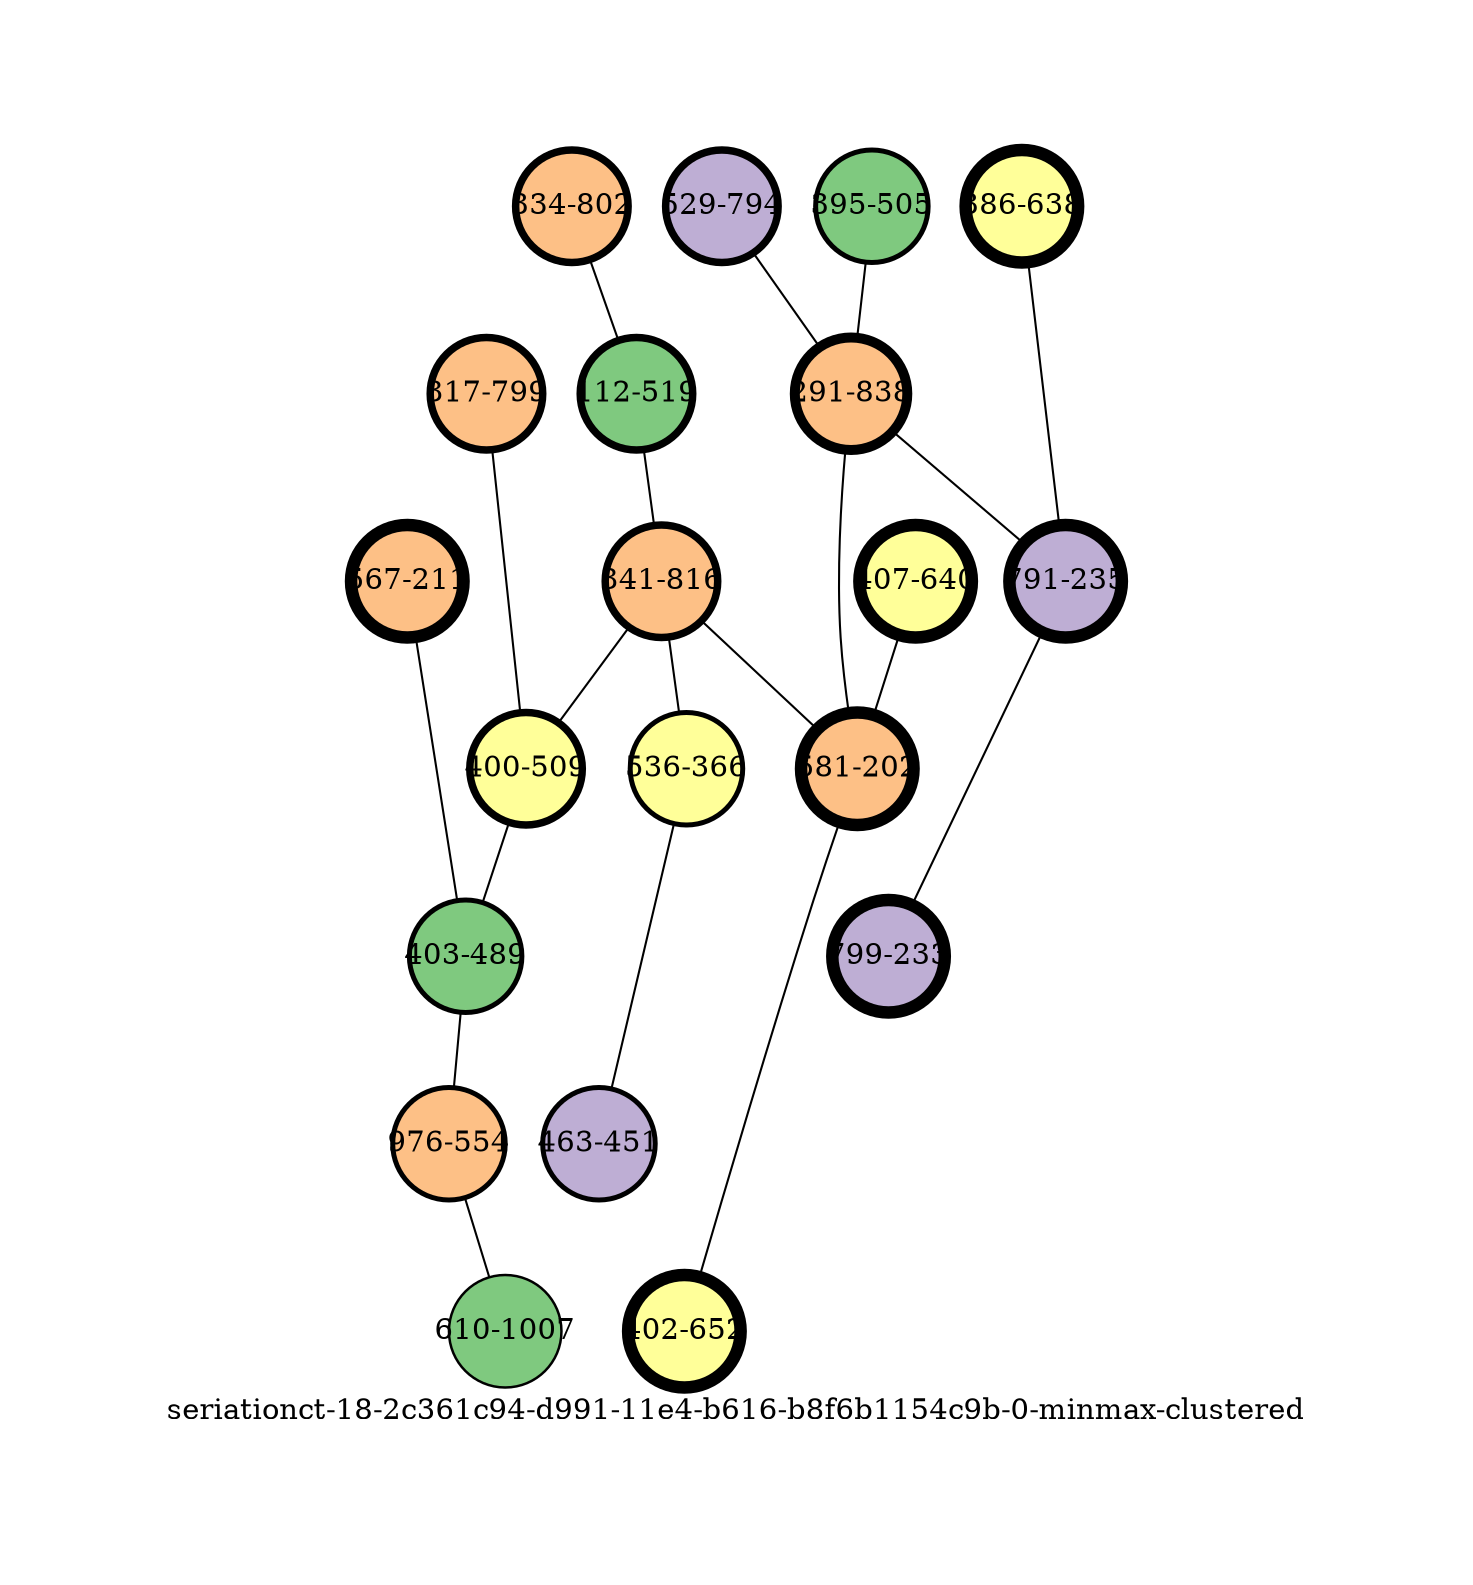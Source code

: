 strict graph "seriationct-18-2c361c94-d991-11e4-b616-b8f6b1154c9b-0-minmax-clustered" {
labelloc=b;
ratio=auto;
pad="1.0";
label="seriationct-18-2c361c94-d991-11e4-b616-b8f6b1154c9b-0-minmax-clustered";
node [width="0.75", style=filled, fixedsize=true, height="0.75", shape=circle, label=""];
0 [xCoordinate="799.0", appears_in_slice=3, yCoordinate="317.0", colorscheme=accent5, short_label="317-799", label="317-799", cluster_id=2, fillcolor=3, size="500.0", id=0, penwidth="3.6"];
1 [xCoordinate="794.0", appears_in_slice=3, yCoordinate="529.0", colorscheme=accent5, short_label="529-794", label="529-794", cluster_id=1, fillcolor=2, size="500.0", id=1, penwidth="3.6"];
2 [xCoordinate="802.0", appears_in_slice=3, yCoordinate="334.0", colorscheme=accent5, short_label="334-802", label="334-802", cluster_id=2, fillcolor=3, size="500.0", id=3, penwidth="3.6"];
3 [xCoordinate="505.0", appears_in_slice=2, yCoordinate="395.0", colorscheme=accent5, short_label="395-505", label="395-505", cluster_id=0, fillcolor=1, size="500.0", id=4, penwidth="2.4"];
4 [xCoordinate="519.0", appears_in_slice=3, yCoordinate="112.0", colorscheme=accent5, short_label="112-519", label="112-519", cluster_id=0, fillcolor=1, size="500.0", id=5, penwidth="3.6"];
5 [xCoordinate="211.0", appears_in_slice=5, yCoordinate="567.0", colorscheme=accent5, short_label="567-211", label="567-211", cluster_id=2, fillcolor=3, size="500.0", id=6, penwidth="6.0"];
6 [xCoordinate="838.0", appears_in_slice=4, yCoordinate="291.0", colorscheme=accent5, short_label="291-838", label="291-838", cluster_id=2, fillcolor=3, size="500.0", id=7, penwidth="4.8"];
7 [xCoordinate="640.0", appears_in_slice=5, yCoordinate="407.0", colorscheme=accent5, short_label="407-640", label="407-640", cluster_id=3, fillcolor=4, size="500.0", id=19, penwidth="6.0"];
8 [xCoordinate="816.0", appears_in_slice=3, yCoordinate="341.0", colorscheme=accent5, short_label="341-816", label="341-816", cluster_id=2, fillcolor=3, size="500.0", id=8, penwidth="3.6"];
9 [xCoordinate="366.0", appears_in_slice=2, yCoordinate="536.0", colorscheme=accent5, short_label="536-366", label="536-366", cluster_id=3, fillcolor=4, size="500.0", id=9, penwidth="2.4"];
10 [xCoordinate="202.0", appears_in_slice=5, yCoordinate="581.0", colorscheme=accent5, short_label="581-202", label="581-202", cluster_id=2, fillcolor=3, size="500.0", id=10, penwidth="6.0"];
11 [xCoordinate="638.0", appears_in_slice=5, yCoordinate="386.0", colorscheme=accent5, short_label="386-638", label="386-638", cluster_id=3, fillcolor=4, size="500.0", id=11, penwidth="6.0"];
12 [xCoordinate="235.0", appears_in_slice=5, yCoordinate="791.0", colorscheme=accent5, short_label="791-235", label="791-235", cluster_id=1, fillcolor=2, size="500.0", id=12, penwidth="6.0"];
13 [xCoordinate="509.0", appears_in_slice=3, yCoordinate="400.0", colorscheme=accent5, short_label="400-509", label="400-509", cluster_id=3, fillcolor=4, size="500.0", id=13, penwidth="3.6"];
14 [xCoordinate="652.0", appears_in_slice=5, yCoordinate="402.0", colorscheme=accent5, short_label="402-652", label="402-652", cluster_id=3, fillcolor=4, size="500.0", id=14, penwidth="6.0"];
15 [xCoordinate="489.0", appears_in_slice=2, yCoordinate="403.0", colorscheme=accent5, short_label="403-489", label="403-489", cluster_id=0, fillcolor=1, size="500.0", id=15, penwidth="2.4"];
16 [xCoordinate="554.0", appears_in_slice=2, yCoordinate="976.0", colorscheme=accent5, short_label="976-554", label="976-554", cluster_id=2, fillcolor=3, size="500.0", id=16, penwidth="2.4"];
17 [xCoordinate="233.0", appears_in_slice=5, yCoordinate="799.0", colorscheme=accent5, short_label="799-233", label="799-233", cluster_id=1, fillcolor=2, size="500.0", id=17, penwidth="6.0"];
18 [xCoordinate="1007.0", appears_in_slice=1, yCoordinate="610.0", colorscheme=accent5, short_label="610-1007", label="610-1007", cluster_id=0, fillcolor=1, size="500.0", id=18, penwidth="1.2"];
19 [xCoordinate="451.0", appears_in_slice=2, yCoordinate="463.0", colorscheme=accent5, short_label="463-451", label="463-451", cluster_id=1, fillcolor=2, size="500.0", id=2, penwidth="2.4"];
0 -- 13  [inverseweight="2.11326303892", weight="0.473201859675"];
1 -- 6  [inverseweight="3.32934051896", weight="0.300359784259"];
2 -- 4  [inverseweight="20.6196524711", weight="0.0484974226119"];
3 -- 6  [inverseweight="2.58758412858", weight="0.386460864772"];
4 -- 8  [inverseweight="2.05568194581", weight="0.486456575657"];
5 -- 15  [inverseweight="2.78112744841", weight="0.35956640555"];
6 -- 10  [inverseweight="2.86421274384", weight="0.349136076623"];
6 -- 12  [inverseweight="2.66417652933", weight="0.375350502864"];
7 -- 10  [inverseweight="3.44459158693", weight="0.290310178947"];
8 -- 9  [inverseweight="1.90049510546", weight="0.526178676877"];
8 -- 10  [inverseweight="2.01898699724", weight="0.495297890163"];
8 -- 13  [inverseweight="20.1455741006", weight="0.049638694584"];
9 -- 19  [inverseweight="11.7785711858", weight="0.0848999411072"];
10 -- 14  [inverseweight="3.52165075076", weight="0.283957743335"];
11 -- 12  [inverseweight="19.8889321044", weight="0.0502792203599"];
12 -- 17  [inverseweight="11.5316401004", weight="0.0867179335547"];
13 -- 15  [inverseweight="2.18684916753", weight="0.457278908326"];
15 -- 16  [inverseweight="3.5079298686", weight="0.285068412842"];
16 -- 18  [inverseweight="1.69853967981", weight="0.588741029656"];
}
